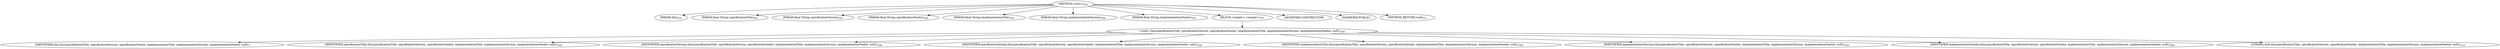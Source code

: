 digraph "&lt;init&gt;" {  
"180" [label = <(METHOD,&lt;init&gt;)<SUB>202</SUB>> ]
"16" [label = <(PARAM,this)<SUB>202</SUB>> ]
"181" [label = <(PARAM,final String specificationTitle)<SUB>202</SUB>> ]
"182" [label = <(PARAM,final String specificationVersion)<SUB>203</SUB>> ]
"183" [label = <(PARAM,final String specificationVendor)<SUB>204</SUB>> ]
"184" [label = <(PARAM,final String implementationTitle)<SUB>205</SUB>> ]
"185" [label = <(PARAM,final String implementationVersion)<SUB>206</SUB>> ]
"186" [label = <(PARAM,final String implementationVendor)<SUB>207</SUB>> ]
"187" [label = <(BLOCK,&lt;empty&gt;,&lt;empty&gt;)<SUB>207</SUB>> ]
"188" [label = <(&lt;init&gt;,this(specificationTitle, specificationVersion, specificationVendor, implementationTitle, implementationVersion, implementationVendor, null);)<SUB>208</SUB>> ]
"15" [label = <(IDENTIFIER,this,this(specificationTitle, specificationVersion, specificationVendor, implementationTitle, implementationVersion, implementationVendor, null);)> ]
"189" [label = <(IDENTIFIER,specificationTitle,this(specificationTitle, specificationVersion, specificationVendor, implementationTitle, implementationVersion, implementationVendor, null);)<SUB>208</SUB>> ]
"190" [label = <(IDENTIFIER,specificationVersion,this(specificationTitle, specificationVersion, specificationVendor, implementationTitle, implementationVersion, implementationVendor, null);)<SUB>208</SUB>> ]
"191" [label = <(IDENTIFIER,specificationVendor,this(specificationTitle, specificationVersion, specificationVendor, implementationTitle, implementationVersion, implementationVendor, null);)<SUB>208</SUB>> ]
"192" [label = <(IDENTIFIER,implementationTitle,this(specificationTitle, specificationVersion, specificationVendor, implementationTitle, implementationVersion, implementationVendor, null);)<SUB>209</SUB>> ]
"193" [label = <(IDENTIFIER,implementationVersion,this(specificationTitle, specificationVersion, specificationVendor, implementationTitle, implementationVersion, implementationVendor, null);)<SUB>209</SUB>> ]
"194" [label = <(IDENTIFIER,implementationVendor,this(specificationTitle, specificationVersion, specificationVendor, implementationTitle, implementationVersion, implementationVendor, null);)<SUB>209</SUB>> ]
"195" [label = <(LITERAL,null,this(specificationTitle, specificationVersion, specificationVendor, implementationTitle, implementationVersion, implementationVendor, null);)<SUB>210</SUB>> ]
"196" [label = <(MODIFIER,CONSTRUCTOR)> ]
"197" [label = <(MODIFIER,PUBLIC)> ]
"198" [label = <(METHOD_RETURN,void)<SUB>211</SUB>> ]
  "180" -> "16" 
  "180" -> "181" 
  "180" -> "182" 
  "180" -> "183" 
  "180" -> "184" 
  "180" -> "185" 
  "180" -> "186" 
  "180" -> "187" 
  "180" -> "196" 
  "180" -> "197" 
  "180" -> "198" 
  "187" -> "188" 
  "188" -> "15" 
  "188" -> "189" 
  "188" -> "190" 
  "188" -> "191" 
  "188" -> "192" 
  "188" -> "193" 
  "188" -> "194" 
  "188" -> "195" 
}
